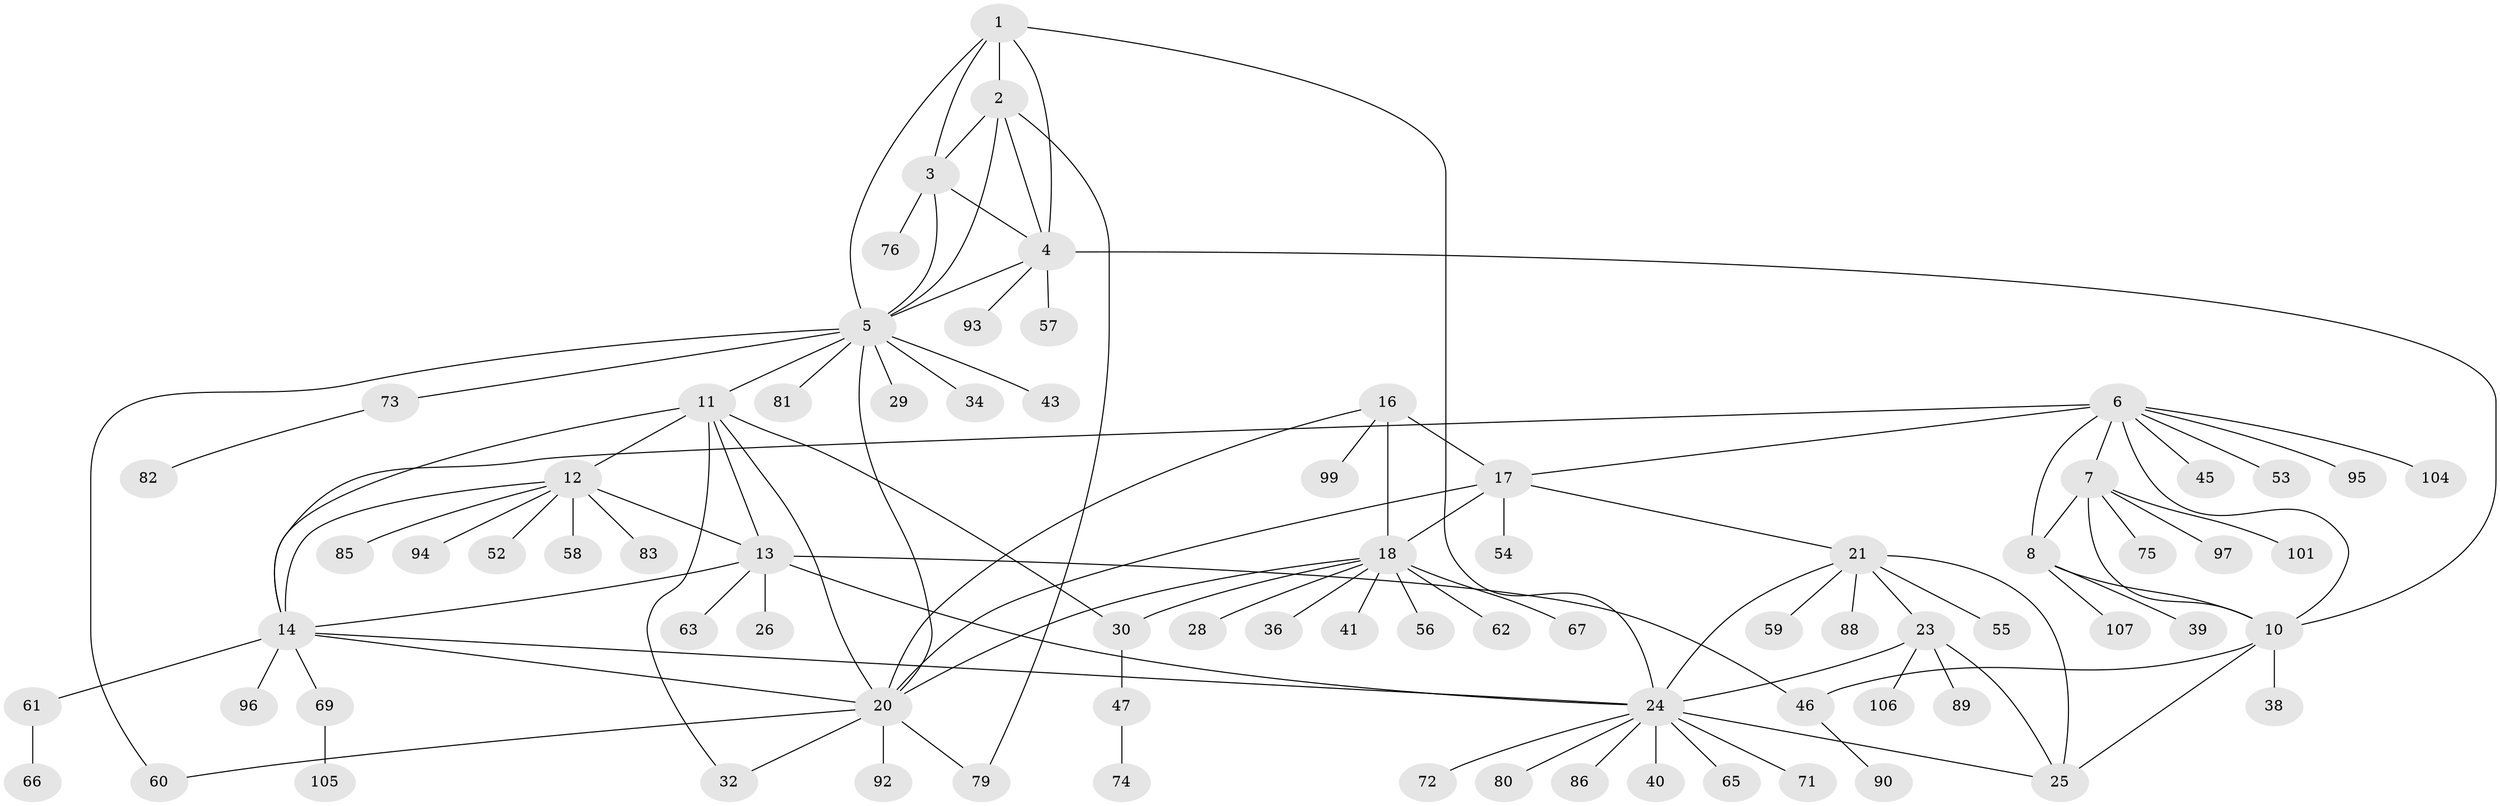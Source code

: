 // Generated by graph-tools (version 1.1) at 2025/24/03/03/25 07:24:11]
// undirected, 80 vertices, 110 edges
graph export_dot {
graph [start="1"]
  node [color=gray90,style=filled];
  1 [super="+50"];
  2 [super="+49"];
  3 [super="+108"];
  4 [super="+78"];
  5 [super="+31"];
  6 [super="+33"];
  7 [super="+9"];
  8 [super="+77"];
  10 [super="+98"];
  11 [super="+35"];
  12 [super="+15"];
  13 [super="+44"];
  14 [super="+68"];
  16 [super="+27"];
  17 [super="+19"];
  18 [super="+42"];
  20 [super="+70"];
  21 [super="+22"];
  23 [super="+51"];
  24 [super="+37"];
  25;
  26;
  28;
  29 [super="+102"];
  30;
  32;
  34;
  36;
  38;
  39;
  40 [super="+48"];
  41;
  43;
  45;
  46 [super="+87"];
  47;
  52;
  53;
  54 [super="+64"];
  55;
  56;
  57;
  58;
  59;
  60 [super="+84"];
  61;
  62 [super="+100"];
  63;
  65;
  66;
  67;
  69;
  71;
  72 [super="+103"];
  73;
  74;
  75;
  76;
  79;
  80;
  81;
  82;
  83 [super="+91"];
  85;
  86;
  88;
  89;
  90;
  92;
  93;
  94;
  95;
  96;
  97;
  99;
  101;
  104;
  105;
  106;
  107;
  1 -- 2;
  1 -- 3;
  1 -- 4;
  1 -- 5;
  1 -- 24;
  2 -- 3;
  2 -- 4;
  2 -- 5;
  2 -- 79;
  3 -- 4;
  3 -- 5;
  3 -- 76;
  4 -- 5;
  4 -- 10;
  4 -- 57;
  4 -- 93;
  5 -- 11;
  5 -- 20;
  5 -- 29;
  5 -- 34;
  5 -- 43;
  5 -- 73;
  5 -- 81;
  5 -- 60;
  6 -- 7 [weight=2];
  6 -- 8;
  6 -- 10;
  6 -- 14;
  6 -- 45;
  6 -- 53;
  6 -- 95;
  6 -- 104;
  6 -- 17;
  7 -- 8 [weight=2];
  7 -- 10 [weight=2];
  7 -- 75;
  7 -- 97;
  7 -- 101;
  8 -- 10;
  8 -- 39;
  8 -- 107;
  10 -- 25;
  10 -- 38;
  10 -- 46;
  11 -- 12 [weight=2];
  11 -- 13;
  11 -- 14;
  11 -- 20;
  11 -- 30;
  11 -- 32;
  12 -- 13 [weight=2];
  12 -- 14 [weight=2];
  12 -- 52;
  12 -- 58;
  12 -- 83;
  12 -- 94;
  12 -- 85;
  13 -- 14;
  13 -- 26;
  13 -- 46;
  13 -- 24;
  13 -- 63;
  14 -- 24;
  14 -- 61;
  14 -- 69;
  14 -- 96;
  14 -- 20;
  16 -- 17 [weight=2];
  16 -- 18;
  16 -- 20;
  16 -- 99;
  17 -- 18 [weight=2];
  17 -- 20 [weight=2];
  17 -- 21;
  17 -- 54;
  18 -- 20;
  18 -- 28;
  18 -- 30;
  18 -- 36;
  18 -- 41;
  18 -- 56;
  18 -- 62;
  18 -- 67;
  20 -- 32;
  20 -- 60;
  20 -- 79;
  20 -- 92;
  21 -- 23 [weight=2];
  21 -- 24 [weight=2];
  21 -- 25 [weight=2];
  21 -- 55;
  21 -- 88;
  21 -- 59;
  23 -- 24;
  23 -- 25;
  23 -- 89;
  23 -- 106;
  24 -- 25;
  24 -- 40;
  24 -- 65;
  24 -- 71;
  24 -- 72;
  24 -- 80;
  24 -- 86;
  30 -- 47;
  46 -- 90;
  47 -- 74;
  61 -- 66;
  69 -- 105;
  73 -- 82;
}
